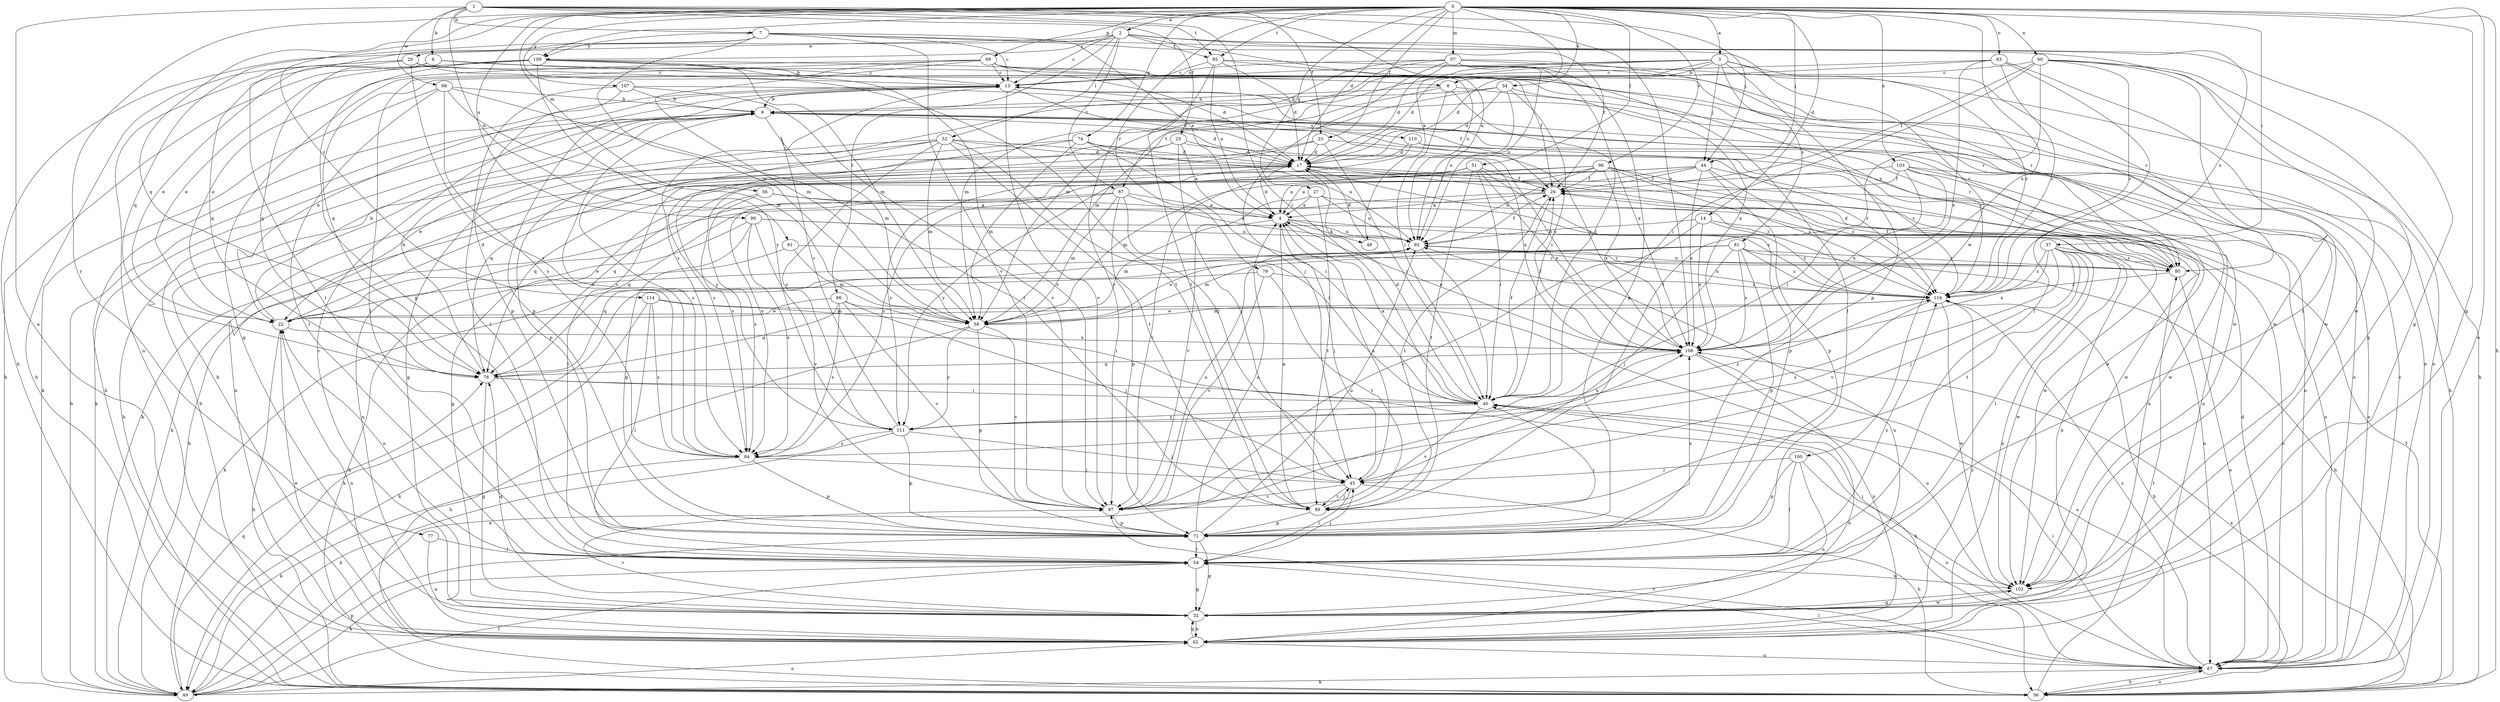strict digraph  {
0;
1;
2;
3;
4;
6;
7;
8;
9;
13;
14;
17;
20;
22;
23;
25;
26;
27;
32;
34;
36;
37;
40;
44;
45;
48;
49;
51;
52;
54;
56;
57;
58;
60;
61;
62;
63;
67;
69;
71;
74;
76;
77;
79;
80;
81;
84;
85;
86;
87;
89;
90;
93;
96;
97;
99;
100;
102;
103;
106;
107;
109;
110;
111;
114;
116;
0 -> 2  [label=a];
0 -> 3  [label=a];
0 -> 14  [label=d];
0 -> 17  [label=d];
0 -> 23  [label=f];
0 -> 27  [label=g];
0 -> 32  [label=g];
0 -> 34  [label=h];
0 -> 36  [label=h];
0 -> 37  [label=i];
0 -> 44  [label=j];
0 -> 48  [label=k];
0 -> 51  [label=l];
0 -> 56  [label=m];
0 -> 57  [label=m];
0 -> 60  [label=n];
0 -> 63  [label=o];
0 -> 67  [label=o];
0 -> 69  [label=p];
0 -> 74  [label=q];
0 -> 76  [label=q];
0 -> 77  [label=r];
0 -> 79  [label=r];
0 -> 85  [label=t];
0 -> 90  [label=u];
0 -> 96  [label=v];
0 -> 103  [label=x];
0 -> 106  [label=x];
0 -> 107  [label=y];
0 -> 109  [label=y];
0 -> 114  [label=z];
1 -> 6  [label=b];
1 -> 7  [label=b];
1 -> 23  [label=f];
1 -> 25  [label=f];
1 -> 40  [label=i];
1 -> 44  [label=j];
1 -> 61  [label=n];
1 -> 62  [label=n];
1 -> 85  [label=t];
1 -> 93  [label=u];
1 -> 99  [label=w];
1 -> 106  [label=x];
2 -> 13  [label=c];
2 -> 20  [label=e];
2 -> 32  [label=g];
2 -> 36  [label=h];
2 -> 52  [label=l];
2 -> 85  [label=t];
2 -> 86  [label=t];
2 -> 87  [label=t];
2 -> 93  [label=u];
2 -> 100  [label=w];
2 -> 109  [label=y];
2 -> 116  [label=z];
3 -> 8  [label=b];
3 -> 17  [label=d];
3 -> 44  [label=j];
3 -> 58  [label=m];
3 -> 71  [label=p];
3 -> 76  [label=q];
3 -> 80  [label=r];
3 -> 81  [label=s];
3 -> 84  [label=s];
3 -> 116  [label=z];
4 -> 17  [label=d];
4 -> 45  [label=j];
4 -> 48  [label=k];
4 -> 58  [label=m];
4 -> 62  [label=n];
4 -> 93  [label=u];
6 -> 8  [label=b];
6 -> 22  [label=e];
6 -> 76  [label=q];
6 -> 116  [label=z];
7 -> 4  [label=a];
7 -> 13  [label=c];
7 -> 26  [label=f];
7 -> 54  [label=l];
7 -> 58  [label=m];
7 -> 76  [label=q];
7 -> 97  [label=v];
7 -> 102  [label=w];
7 -> 109  [label=y];
8 -> 9  [label=b];
8 -> 36  [label=h];
8 -> 40  [label=i];
8 -> 87  [label=t];
8 -> 106  [label=x];
9 -> 17  [label=d];
9 -> 49  [label=k];
9 -> 58  [label=m];
9 -> 67  [label=o];
9 -> 80  [label=r];
9 -> 84  [label=s];
9 -> 106  [label=x];
9 -> 110  [label=y];
13 -> 9  [label=b];
13 -> 17  [label=d];
13 -> 22  [label=e];
13 -> 36  [label=h];
13 -> 67  [label=o];
13 -> 71  [label=p];
13 -> 97  [label=v];
14 -> 67  [label=o];
14 -> 93  [label=u];
14 -> 97  [label=v];
14 -> 106  [label=x];
14 -> 116  [label=z];
17 -> 26  [label=f];
17 -> 49  [label=k];
17 -> 54  [label=l];
17 -> 84  [label=s];
17 -> 116  [label=z];
20 -> 13  [label=c];
20 -> 26  [label=f];
20 -> 36  [label=h];
20 -> 62  [label=n];
20 -> 76  [label=q];
20 -> 84  [label=s];
20 -> 89  [label=t];
22 -> 9  [label=b];
22 -> 17  [label=d];
22 -> 36  [label=h];
22 -> 62  [label=n];
22 -> 93  [label=u];
22 -> 106  [label=x];
23 -> 17  [label=d];
23 -> 40  [label=i];
23 -> 76  [label=q];
23 -> 84  [label=s];
23 -> 116  [label=z];
25 -> 4  [label=a];
25 -> 17  [label=d];
25 -> 36  [label=h];
25 -> 45  [label=j];
25 -> 62  [label=n];
25 -> 116  [label=z];
26 -> 4  [label=a];
26 -> 49  [label=k];
26 -> 89  [label=t];
27 -> 4  [label=a];
27 -> 89  [label=t];
27 -> 93  [label=u];
27 -> 97  [label=v];
27 -> 102  [label=w];
32 -> 13  [label=c];
32 -> 62  [label=n];
32 -> 76  [label=q];
32 -> 93  [label=u];
32 -> 97  [label=v];
32 -> 102  [label=w];
34 -> 9  [label=b];
34 -> 17  [label=d];
34 -> 40  [label=i];
34 -> 58  [label=m];
34 -> 93  [label=u];
34 -> 106  [label=x];
36 -> 9  [label=b];
36 -> 26  [label=f];
36 -> 67  [label=o];
36 -> 80  [label=r];
36 -> 106  [label=x];
37 -> 45  [label=j];
37 -> 54  [label=l];
37 -> 62  [label=n];
37 -> 80  [label=r];
37 -> 89  [label=t];
37 -> 97  [label=v];
37 -> 102  [label=w];
37 -> 106  [label=x];
37 -> 116  [label=z];
40 -> 4  [label=a];
40 -> 17  [label=d];
40 -> 26  [label=f];
40 -> 62  [label=n];
40 -> 97  [label=v];
40 -> 111  [label=y];
44 -> 4  [label=a];
44 -> 26  [label=f];
44 -> 62  [label=n];
44 -> 71  [label=p];
44 -> 76  [label=q];
44 -> 84  [label=s];
44 -> 106  [label=x];
44 -> 116  [label=z];
45 -> 4  [label=a];
45 -> 36  [label=h];
45 -> 54  [label=l];
45 -> 89  [label=t];
45 -> 97  [label=v];
48 -> 17  [label=d];
49 -> 9  [label=b];
49 -> 54  [label=l];
49 -> 62  [label=n];
49 -> 71  [label=p];
49 -> 76  [label=q];
49 -> 106  [label=x];
51 -> 26  [label=f];
51 -> 40  [label=i];
51 -> 71  [label=p];
51 -> 76  [label=q];
51 -> 89  [label=t];
51 -> 97  [label=v];
51 -> 106  [label=x];
51 -> 111  [label=y];
52 -> 17  [label=d];
52 -> 22  [label=e];
52 -> 32  [label=g];
52 -> 45  [label=j];
52 -> 58  [label=m];
52 -> 84  [label=s];
52 -> 89  [label=t];
52 -> 106  [label=x];
52 -> 111  [label=y];
54 -> 22  [label=e];
54 -> 32  [label=g];
54 -> 45  [label=j];
54 -> 49  [label=k];
54 -> 102  [label=w];
54 -> 116  [label=z];
56 -> 4  [label=a];
56 -> 32  [label=g];
56 -> 84  [label=s];
56 -> 116  [label=z];
57 -> 13  [label=c];
57 -> 17  [label=d];
57 -> 40  [label=i];
57 -> 45  [label=j];
57 -> 58  [label=m];
57 -> 67  [label=o];
57 -> 71  [label=p];
57 -> 89  [label=t];
57 -> 93  [label=u];
57 -> 102  [label=w];
58 -> 36  [label=h];
58 -> 71  [label=p];
58 -> 93  [label=u];
58 -> 97  [label=v];
58 -> 111  [label=y];
60 -> 13  [label=c];
60 -> 26  [label=f];
60 -> 32  [label=g];
60 -> 36  [label=h];
60 -> 40  [label=i];
60 -> 54  [label=l];
60 -> 89  [label=t];
60 -> 116  [label=z];
61 -> 36  [label=h];
61 -> 58  [label=m];
61 -> 80  [label=r];
62 -> 9  [label=b];
62 -> 22  [label=e];
62 -> 32  [label=g];
62 -> 67  [label=o];
62 -> 116  [label=z];
63 -> 13  [label=c];
63 -> 17  [label=d];
63 -> 54  [label=l];
63 -> 102  [label=w];
63 -> 106  [label=x];
63 -> 116  [label=z];
67 -> 13  [label=c];
67 -> 17  [label=d];
67 -> 36  [label=h];
67 -> 40  [label=i];
67 -> 49  [label=k];
67 -> 54  [label=l];
67 -> 97  [label=v];
67 -> 116  [label=z];
69 -> 13  [label=c];
69 -> 17  [label=d];
69 -> 22  [label=e];
69 -> 32  [label=g];
69 -> 54  [label=l];
69 -> 58  [label=m];
69 -> 80  [label=r];
69 -> 102  [label=w];
71 -> 4  [label=a];
71 -> 32  [label=g];
71 -> 40  [label=i];
71 -> 54  [label=l];
71 -> 93  [label=u];
71 -> 106  [label=x];
74 -> 17  [label=d];
74 -> 40  [label=i];
74 -> 58  [label=m];
74 -> 71  [label=p];
74 -> 93  [label=u];
74 -> 111  [label=y];
76 -> 9  [label=b];
76 -> 32  [label=g];
76 -> 36  [label=h];
76 -> 40  [label=i];
77 -> 54  [label=l];
77 -> 62  [label=n];
79 -> 49  [label=k];
79 -> 89  [label=t];
79 -> 97  [label=v];
79 -> 116  [label=z];
80 -> 13  [label=c];
80 -> 17  [label=d];
80 -> 26  [label=f];
80 -> 67  [label=o];
80 -> 93  [label=u];
80 -> 116  [label=z];
81 -> 36  [label=h];
81 -> 45  [label=j];
81 -> 49  [label=k];
81 -> 58  [label=m];
81 -> 71  [label=p];
81 -> 76  [label=q];
81 -> 80  [label=r];
81 -> 106  [label=x];
81 -> 116  [label=z];
84 -> 45  [label=j];
84 -> 49  [label=k];
84 -> 71  [label=p];
85 -> 4  [label=a];
85 -> 13  [label=c];
85 -> 17  [label=d];
85 -> 54  [label=l];
85 -> 67  [label=o];
85 -> 97  [label=v];
86 -> 22  [label=e];
86 -> 40  [label=i];
86 -> 45  [label=j];
86 -> 76  [label=q];
86 -> 84  [label=s];
86 -> 97  [label=v];
87 -> 4  [label=a];
87 -> 40  [label=i];
87 -> 58  [label=m];
87 -> 62  [label=n];
87 -> 71  [label=p];
87 -> 76  [label=q];
87 -> 93  [label=u];
89 -> 4  [label=a];
89 -> 45  [label=j];
89 -> 71  [label=p];
90 -> 22  [label=e];
90 -> 67  [label=o];
90 -> 71  [label=p];
90 -> 84  [label=s];
90 -> 93  [label=u];
90 -> 97  [label=v];
93 -> 26  [label=f];
93 -> 40  [label=i];
93 -> 80  [label=r];
96 -> 4  [label=a];
96 -> 26  [label=f];
96 -> 58  [label=m];
96 -> 67  [label=o];
96 -> 84  [label=s];
96 -> 93  [label=u];
96 -> 102  [label=w];
96 -> 106  [label=x];
96 -> 116  [label=z];
97 -> 71  [label=p];
97 -> 93  [label=u];
99 -> 9  [label=b];
99 -> 49  [label=k];
99 -> 54  [label=l];
99 -> 58  [label=m];
99 -> 84  [label=s];
99 -> 89  [label=t];
100 -> 45  [label=j];
100 -> 54  [label=l];
100 -> 62  [label=n];
100 -> 67  [label=o];
100 -> 71  [label=p];
102 -> 32  [label=g];
102 -> 40  [label=i];
103 -> 26  [label=f];
103 -> 40  [label=i];
103 -> 62  [label=n];
103 -> 67  [label=o];
103 -> 102  [label=w];
103 -> 106  [label=x];
103 -> 111  [label=y];
106 -> 4  [label=a];
106 -> 9  [label=b];
106 -> 26  [label=f];
106 -> 62  [label=n];
106 -> 67  [label=o];
106 -> 76  [label=q];
107 -> 9  [label=b];
107 -> 26  [label=f];
107 -> 54  [label=l];
107 -> 71  [label=p];
107 -> 97  [label=v];
109 -> 13  [label=c];
109 -> 22  [label=e];
109 -> 49  [label=k];
109 -> 58  [label=m];
109 -> 71  [label=p];
109 -> 80  [label=r];
109 -> 97  [label=v];
109 -> 111  [label=y];
110 -> 17  [label=d];
110 -> 49  [label=k];
110 -> 80  [label=r];
110 -> 102  [label=w];
111 -> 13  [label=c];
111 -> 45  [label=j];
111 -> 49  [label=k];
111 -> 71  [label=p];
111 -> 84  [label=s];
111 -> 106  [label=x];
111 -> 116  [label=z];
114 -> 49  [label=k];
114 -> 54  [label=l];
114 -> 58  [label=m];
114 -> 67  [label=o];
114 -> 84  [label=s];
116 -> 22  [label=e];
116 -> 36  [label=h];
116 -> 58  [label=m];
116 -> 84  [label=s];
116 -> 93  [label=u];
116 -> 102  [label=w];
}
